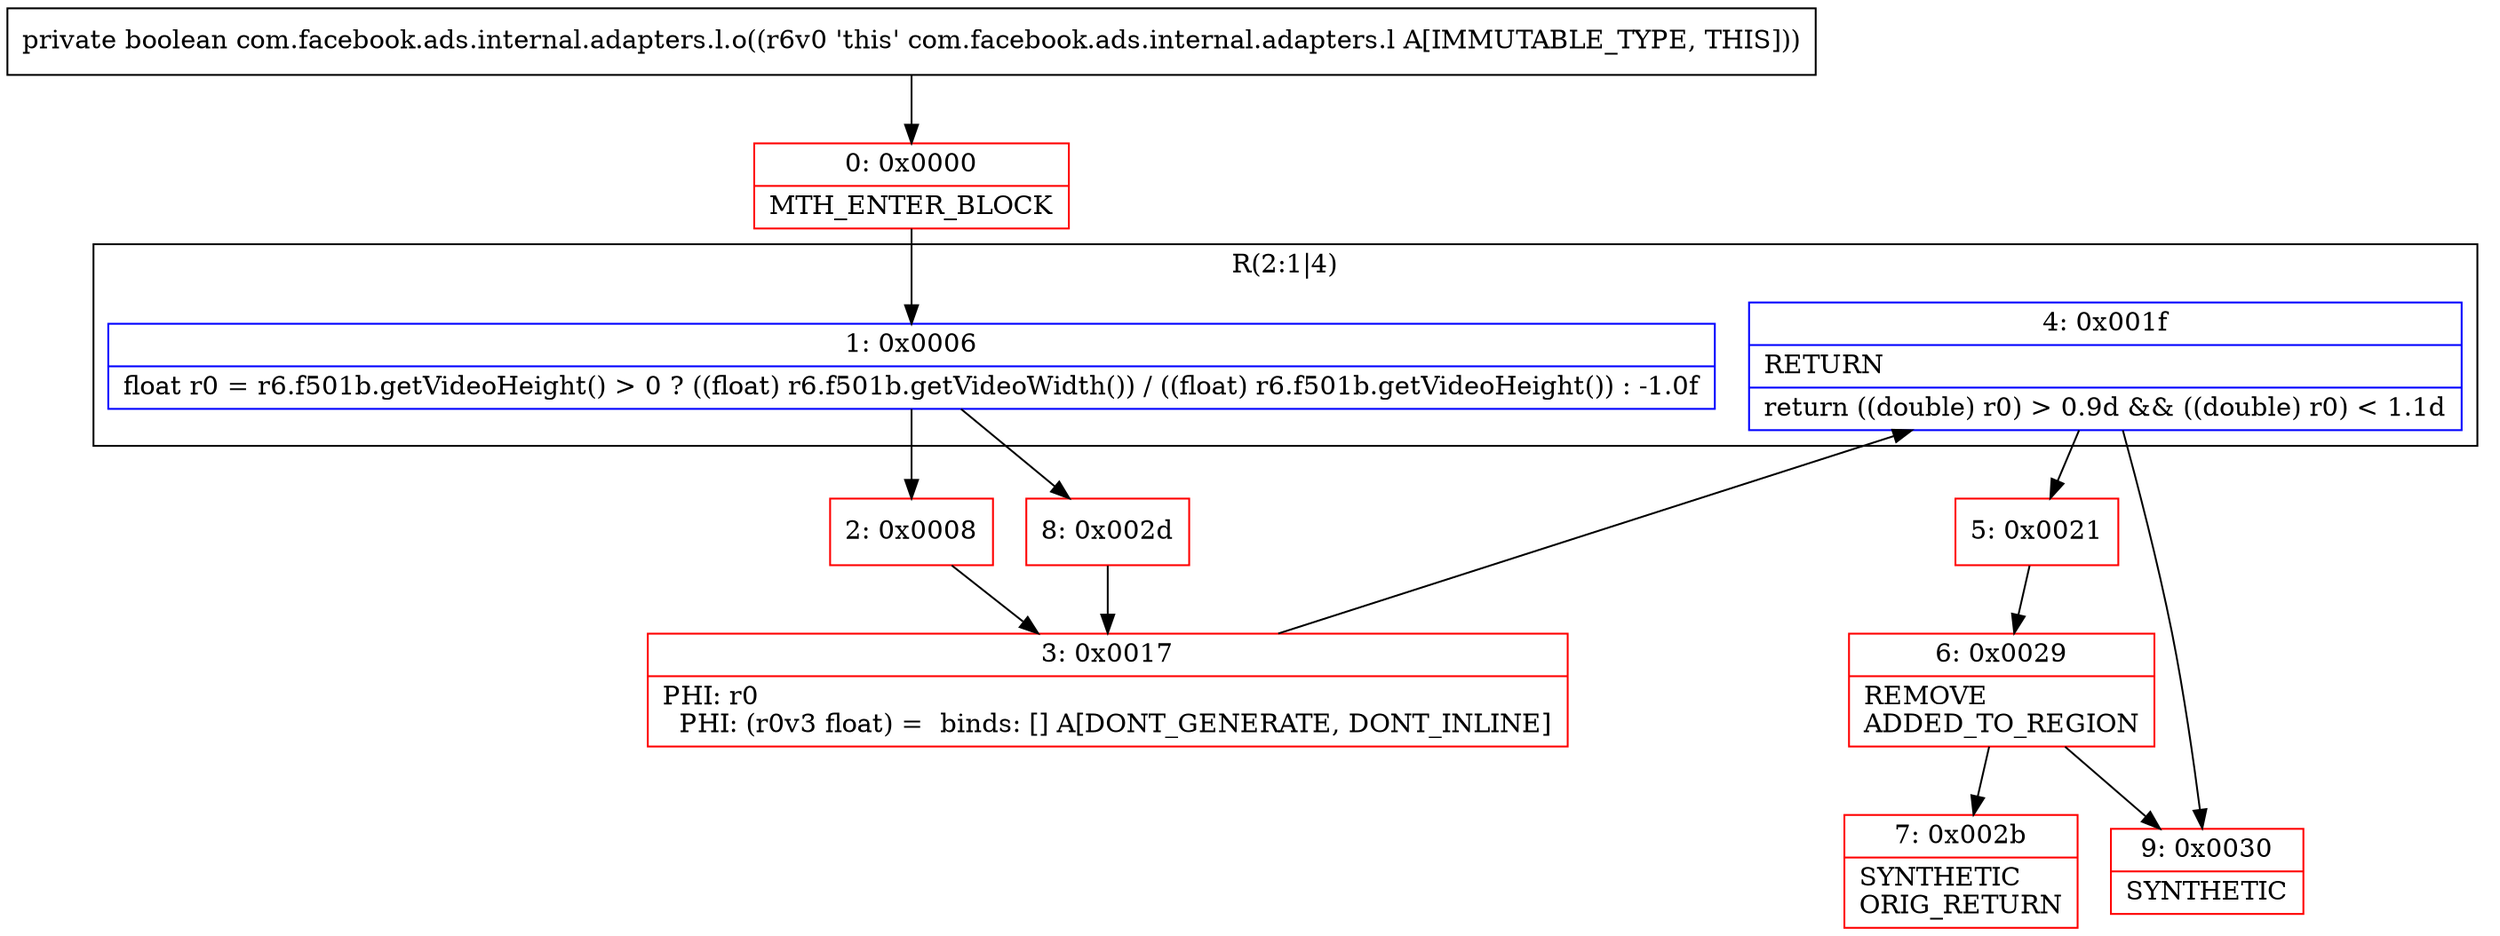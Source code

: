 digraph "CFG forcom.facebook.ads.internal.adapters.l.o()Z" {
subgraph cluster_Region_1975365580 {
label = "R(2:1|4)";
node [shape=record,color=blue];
Node_1 [shape=record,label="{1\:\ 0x0006|float r0 = r6.f501b.getVideoHeight() \> 0 ? ((float) r6.f501b.getVideoWidth()) \/ ((float) r6.f501b.getVideoHeight()) : \-1.0f\l}"];
Node_4 [shape=record,label="{4\:\ 0x001f|RETURN\l|return ((double) r0) \> 0.9d && ((double) r0) \< 1.1d\l}"];
}
Node_0 [shape=record,color=red,label="{0\:\ 0x0000|MTH_ENTER_BLOCK\l}"];
Node_2 [shape=record,color=red,label="{2\:\ 0x0008}"];
Node_3 [shape=record,color=red,label="{3\:\ 0x0017|PHI: r0 \l  PHI: (r0v3 float) =  binds: [] A[DONT_GENERATE, DONT_INLINE]\l}"];
Node_5 [shape=record,color=red,label="{5\:\ 0x0021}"];
Node_6 [shape=record,color=red,label="{6\:\ 0x0029|REMOVE\lADDED_TO_REGION\l}"];
Node_7 [shape=record,color=red,label="{7\:\ 0x002b|SYNTHETIC\lORIG_RETURN\l}"];
Node_8 [shape=record,color=red,label="{8\:\ 0x002d}"];
Node_9 [shape=record,color=red,label="{9\:\ 0x0030|SYNTHETIC\l}"];
MethodNode[shape=record,label="{private boolean com.facebook.ads.internal.adapters.l.o((r6v0 'this' com.facebook.ads.internal.adapters.l A[IMMUTABLE_TYPE, THIS])) }"];
MethodNode -> Node_0;
Node_1 -> Node_2;
Node_1 -> Node_8;
Node_4 -> Node_5;
Node_4 -> Node_9;
Node_0 -> Node_1;
Node_2 -> Node_3;
Node_3 -> Node_4;
Node_5 -> Node_6;
Node_6 -> Node_7;
Node_6 -> Node_9;
Node_8 -> Node_3;
}

